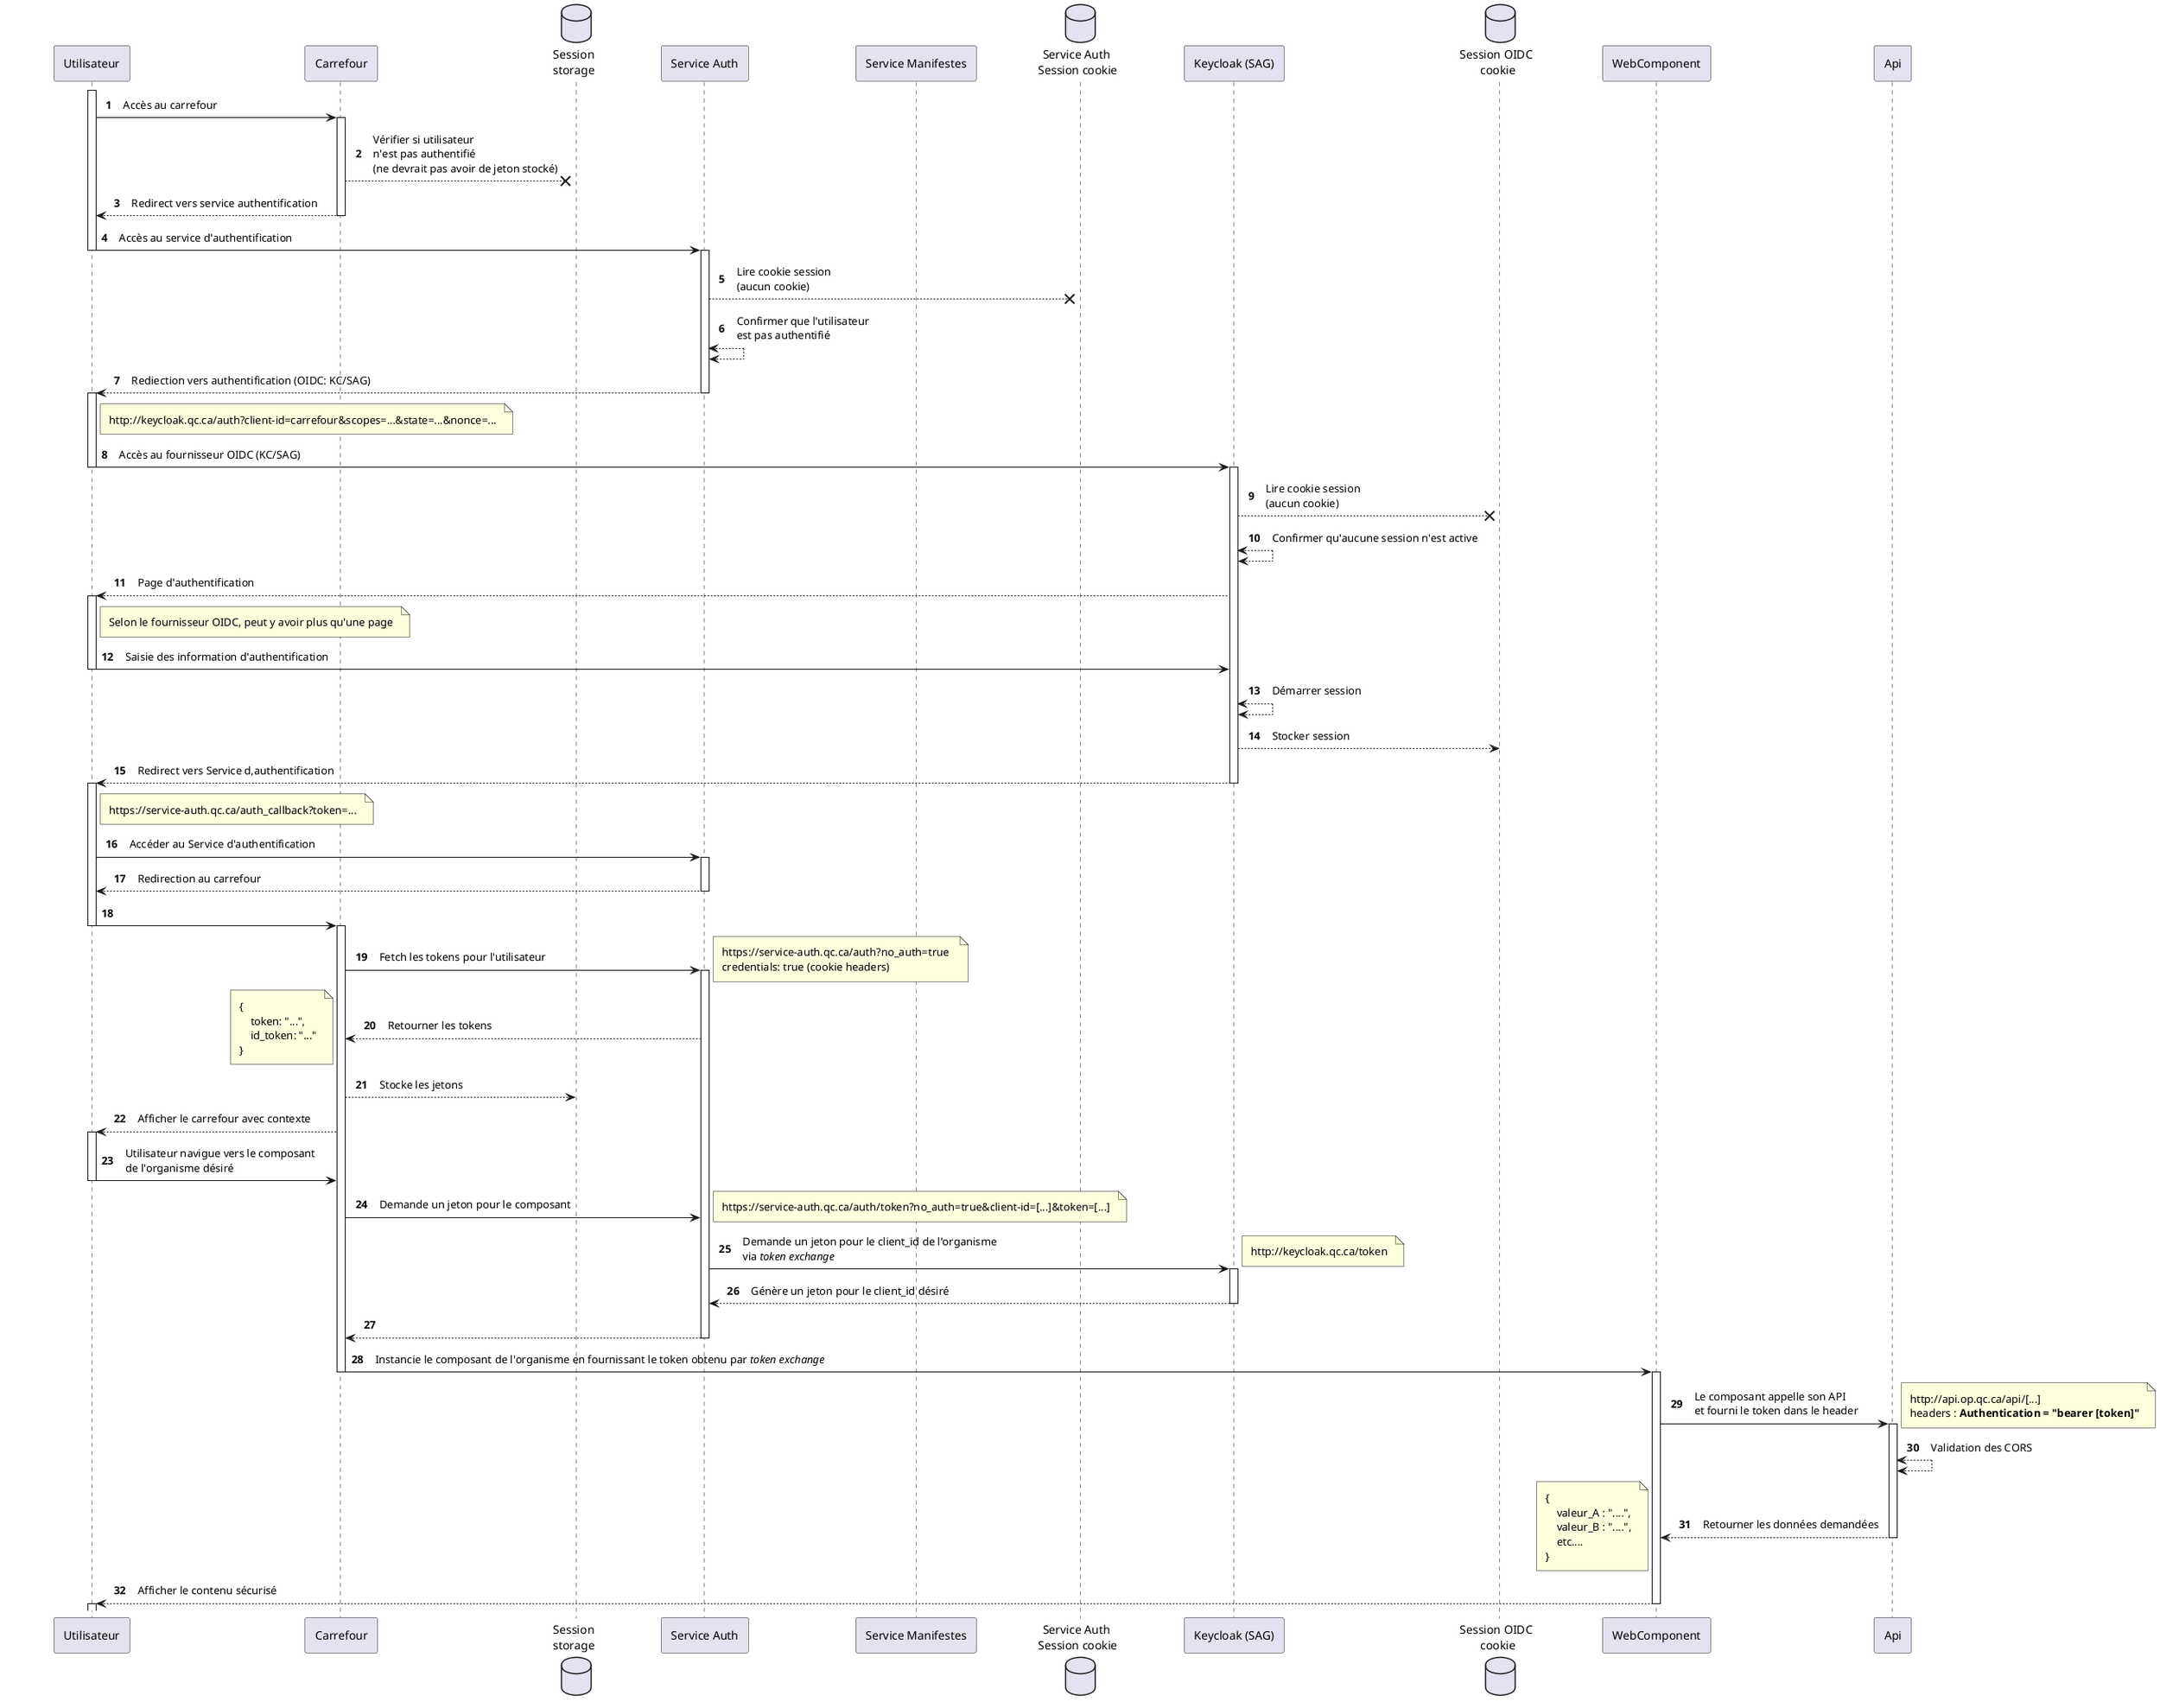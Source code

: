 @startuml Propagation du contexte de sécurité

autonumber 1
skinparam BoxPadding 60
skinparam Padding 5
skinparam ParticipantPadding 60

participant "Utilisateur" as user
participant "Carrefour" as carrefour
database "Session\nstorage" as carrefour_storage
participant "Service Auth" as svc_auth
participant "Service Manifestes" as svc_manifests
database "Service Auth \nSession cookie" as sa_cookie
participant "Keycloak (SAG)" as oidc
database "Session OIDC \ncookie" as oidc_cookie
participant "WebComponent" as op_wc
participant "Api" as op_api

activate user
    user -> carrefour : Accès au carrefour
    activate carrefour
        carrefour --x carrefour_storage : Vérifier si utilisateur \nn'est pas authentifié\n(ne devrait pas avoir de jeton stocké)
        user <-- carrefour : Redirect vers service authentification
    deactivate carrefour
    user -> svc_auth : Accès au service d'authentification
deactivate user

activate svc_auth
    svc_auth --x sa_cookie : Lire cookie session \n(aucun cookie)
    svc_auth <--> svc_auth : Confirmer que l'utilisateur \nest pas authentifié
    user <-- svc_auth : Rediection vers authentification (OIDC: KC/SAG)
deactivate svc_auth

activate user
    note right of user : http://keycloak.qc.ca/auth?client-id=carrefour&scopes=...&state=...&nonce=...
    user -> oidc : Accès au fournisseur OIDC (KC/SAG)
deactivate user

activate oidc
    oidc --x oidc_cookie : Lire cookie session \n(aucun cookie)
    oidc <--> oidc : Confirmer qu'aucune session n'est active
    user <-- oidc : Page d'authentification
    activate user
        note right of user : Selon le fournisseur OIDC, peut y avoir plus qu'une page
        user -> oidc : Saisie des information d'authentification
    deactivate user
    oidc <--> oidc : Démarrer session
    oidc --> oidc_cookie : Stocker session
    user <-- oidc : Redirect vers Service d,authentification
deactivate oidc

activate user
    note right of user : https://service-auth.qc.ca/auth_callback?token=...
    user -> svc_auth : Accéder au Service d'authentification
    activate svc_auth
        user <-- svc_auth : Redirection au carrefour
    deactivate svc_auth
    user -> carrefour :
deactivate user

activate carrefour 
    carrefour -> svc_auth : Fetch les tokens pour l'utilisateur
    activate svc_auth
        note right : https://service-auth.qc.ca/auth?no_auth=true \ncredentials: true (cookie headers)
        carrefour <-- svc_auth : Retourner les tokens
        note left
            {
                token: "...",
                id_token: "..."
            }
        endnote 
        carrefour --> carrefour_storage : Stocke les jetons
        user <-- carrefour : Afficher le carrefour avec contexte
        activate user
            user -> carrefour : Utilisateur navigue vers le composant\nde l'organisme désiré
        deactivate user
        carrefour -> svc_auth : Demande un jeton pour le composant
        note right : https://service-auth.qc.ca/auth/token?no_auth=true&client-id=[...]&token=[...]
        svc_auth -> oidc : Demande un jeton pour le client_id de l'organisme \nvia //token exchange//
        activate oidc
            note right : http://keycloak.qc.ca/token
            svc_auth <-- oidc : Génère un jeton pour le client_id désiré
        deactivate oidc
        carrefour <-- svc_auth
    deactivate svc_auth
    carrefour -> op_wc : Instancie le composant de l'organisme en fournissant le token obtenu par //token exchange//
deactivate carrefour

activate op_wc
    op_wc -> op_api : Le composant appelle son API \net fourni le token dans le header
    note right
        http://api.op.qc.ca/api/[...]
        headers : **Authentication = "bearer [token]"**
    endnote
    activate op_api
        op_api <--> op_api : Validation des CORS
        op_wc <-- op_api : Retourner les données demandées
    deactivate op_api
    note left
        {
            valeur_A : "....",
            valeur_B : "....",
            etc....
        }
    endnote
    user <-- op_wc : Afficher le contenu sécurisé
deactivate op_wc

activate user

@enduml 
